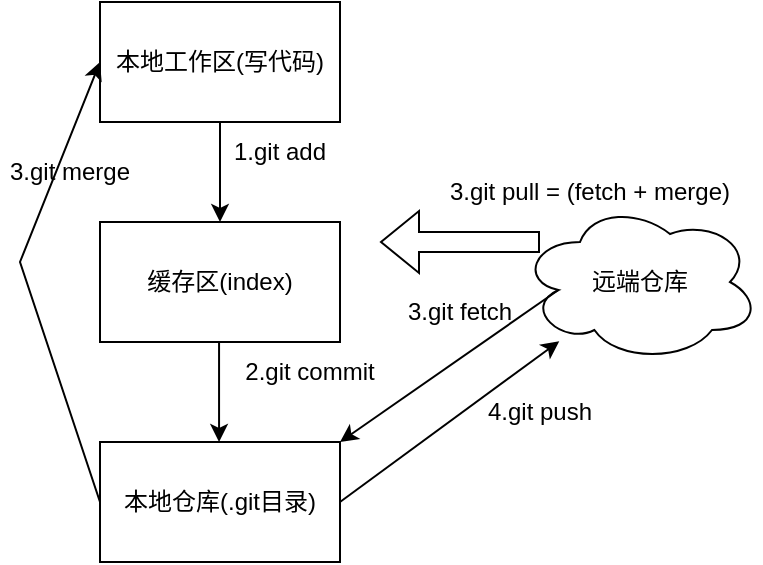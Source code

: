 <mxfile version="17.5.0" type="github"><diagram id="t_vQnLWYupQuuJ8hr1P3" name="Page-1"><mxGraphModel dx="584" dy="614" grid="1" gridSize="10" guides="1" tooltips="1" connect="1" arrows="1" fold="1" page="1" pageScale="1" pageWidth="827" pageHeight="1169" math="0" shadow="0"><root><mxCell id="0"/><mxCell id="1" parent="0"/><mxCell id="wUoSMWfj2ytsdWuDJiiB-1" value="本地工作区(写代码)" style="rounded=0;whiteSpace=wrap;html=1;" vertex="1" parent="1"><mxGeometry x="160" y="360" width="120" height="60" as="geometry"/></mxCell><mxCell id="wUoSMWfj2ytsdWuDJiiB-2" value="缓存区(index)" style="rounded=0;whiteSpace=wrap;html=1;" vertex="1" parent="1"><mxGeometry x="160" y="470" width="120" height="60" as="geometry"/></mxCell><mxCell id="wUoSMWfj2ytsdWuDJiiB-3" value="本地仓库(.git目录)" style="rounded=0;whiteSpace=wrap;html=1;" vertex="1" parent="1"><mxGeometry x="160" y="580" width="120" height="60" as="geometry"/></mxCell><mxCell id="wUoSMWfj2ytsdWuDJiiB-4" value="远端仓库" style="ellipse;shape=cloud;whiteSpace=wrap;html=1;" vertex="1" parent="1"><mxGeometry x="370" y="460" width="120" height="80" as="geometry"/></mxCell><mxCell id="wUoSMWfj2ytsdWuDJiiB-5" value="" style="endArrow=classic;html=1;rounded=0;entryX=0.5;entryY=0;entryDx=0;entryDy=0;" edge="1" parent="1" target="wUoSMWfj2ytsdWuDJiiB-2"><mxGeometry width="50" height="50" relative="1" as="geometry"><mxPoint x="220" y="420" as="sourcePoint"/><mxPoint x="270" y="370" as="targetPoint"/></mxGeometry></mxCell><mxCell id="wUoSMWfj2ytsdWuDJiiB-6" value="1.git add" style="text;html=1;strokeColor=none;fillColor=none;align=center;verticalAlign=middle;whiteSpace=wrap;rounded=0;" vertex="1" parent="1"><mxGeometry x="220" y="420" width="60" height="30" as="geometry"/></mxCell><mxCell id="wUoSMWfj2ytsdWuDJiiB-7" value="2.git commit" style="text;html=1;strokeColor=none;fillColor=none;align=center;verticalAlign=middle;whiteSpace=wrap;rounded=0;" vertex="1" parent="1"><mxGeometry x="230" y="530" width="70" height="30" as="geometry"/></mxCell><mxCell id="wUoSMWfj2ytsdWuDJiiB-8" value="" style="endArrow=classic;html=1;rounded=0;entryX=0.5;entryY=0;entryDx=0;entryDy=0;" edge="1" parent="1"><mxGeometry width="50" height="50" relative="1" as="geometry"><mxPoint x="219.53" y="530" as="sourcePoint"/><mxPoint x="219.53" y="580" as="targetPoint"/></mxGeometry></mxCell><mxCell id="wUoSMWfj2ytsdWuDJiiB-9" value="" style="endArrow=classic;html=1;rounded=0;" edge="1" parent="1" target="wUoSMWfj2ytsdWuDJiiB-4"><mxGeometry width="50" height="50" relative="1" as="geometry"><mxPoint x="280" y="610" as="sourcePoint"/><mxPoint x="330" y="560" as="targetPoint"/></mxGeometry></mxCell><mxCell id="wUoSMWfj2ytsdWuDJiiB-10" value="4.git push" style="text;html=1;strokeColor=none;fillColor=none;align=center;verticalAlign=middle;whiteSpace=wrap;rounded=0;" vertex="1" parent="1"><mxGeometry x="350" y="550" width="60" height="30" as="geometry"/></mxCell><mxCell id="wUoSMWfj2ytsdWuDJiiB-11" value="" style="endArrow=classic;html=1;rounded=0;exitX=0.16;exitY=0.55;exitDx=0;exitDy=0;exitPerimeter=0;entryX=1;entryY=0;entryDx=0;entryDy=0;" edge="1" parent="1" source="wUoSMWfj2ytsdWuDJiiB-4" target="wUoSMWfj2ytsdWuDJiiB-3"><mxGeometry width="50" height="50" relative="1" as="geometry"><mxPoint x="290" y="620" as="sourcePoint"/><mxPoint x="399.64" y="539.598" as="targetPoint"/></mxGeometry></mxCell><mxCell id="wUoSMWfj2ytsdWuDJiiB-12" value="3.git fetch" style="text;html=1;strokeColor=none;fillColor=none;align=center;verticalAlign=middle;whiteSpace=wrap;rounded=0;" vertex="1" parent="1"><mxGeometry x="310" y="500" width="60" height="30" as="geometry"/></mxCell><mxCell id="wUoSMWfj2ytsdWuDJiiB-13" value="" style="endArrow=classic;html=1;rounded=0;exitX=0;exitY=0.5;exitDx=0;exitDy=0;" edge="1" parent="1" source="wUoSMWfj2ytsdWuDJiiB-3"><mxGeometry width="50" height="50" relative="1" as="geometry"><mxPoint x="110" y="440" as="sourcePoint"/><mxPoint x="160" y="390" as="targetPoint"/><Array as="points"><mxPoint x="120" y="490"/></Array></mxGeometry></mxCell><mxCell id="wUoSMWfj2ytsdWuDJiiB-14" value="3.git merge" style="text;html=1;strokeColor=none;fillColor=none;align=center;verticalAlign=middle;whiteSpace=wrap;rounded=0;" vertex="1" parent="1"><mxGeometry x="110" y="430" width="70" height="30" as="geometry"/></mxCell><mxCell id="wUoSMWfj2ytsdWuDJiiB-15" value="" style="shape=flexArrow;endArrow=classic;html=1;rounded=0;" edge="1" parent="1"><mxGeometry width="50" height="50" relative="1" as="geometry"><mxPoint x="380" y="480" as="sourcePoint"/><mxPoint x="300" y="480" as="targetPoint"/></mxGeometry></mxCell><mxCell id="wUoSMWfj2ytsdWuDJiiB-16" value="3.git pull = (fetch + merge)" style="text;html=1;strokeColor=none;fillColor=none;align=center;verticalAlign=middle;whiteSpace=wrap;rounded=0;" vertex="1" parent="1"><mxGeometry x="330" y="440" width="150" height="30" as="geometry"/></mxCell></root></mxGraphModel></diagram></mxfile>
